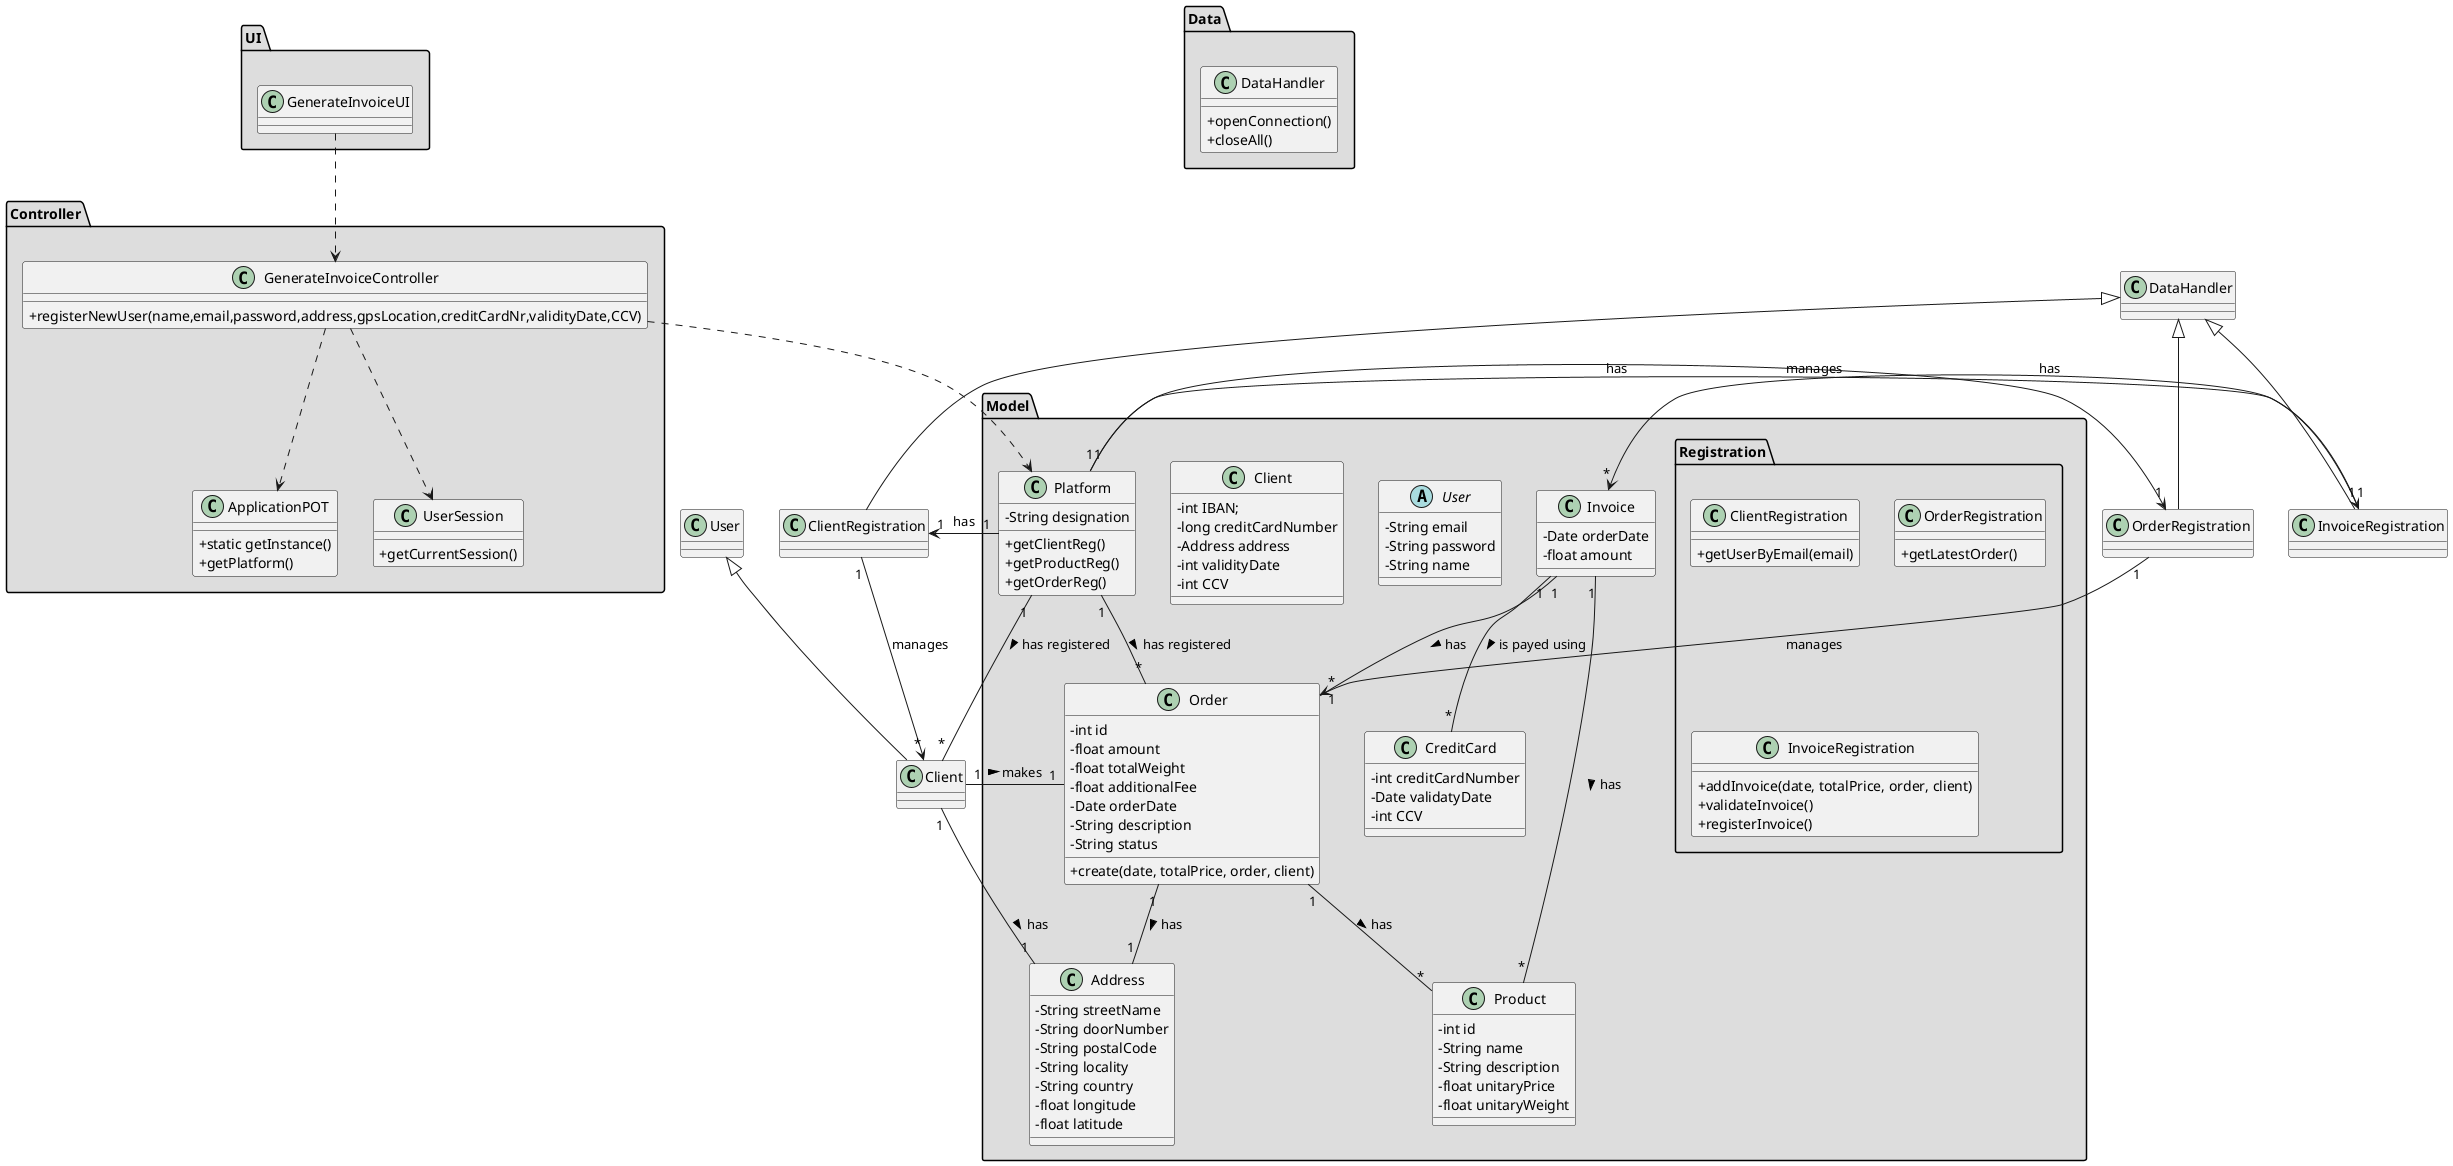 @startuml
skinparam classAttributeIconSize 0

package "UI" #DDDDDD {
class GenerateInvoiceUI{

}
}


package "Controller" #DDDDDD {
class GenerateInvoiceController{
+registerNewUser(name,email,password,address,gpsLocation,creditCardNr,validityDate,CCV)
}

class ApplicationPOT
{
  +static getInstance()
  +getPlatform()
}

class UserSession
{
  +getCurrentSession()
}
}


package "Model" #DDDDDD {
class Platform {
  -String designation
  +getClientReg()
  +getProductReg()
  +getOrderReg()
}
package "Registration" #DDDDDD {
 class ClientRegistration{
     +getUserByEmail(email)
 }

  class OrderRegistration{
       +getLatestOrder()
   }

   class InvoiceRegistration{
          +addInvoice(date, totalPrice, order, client)
          +validateInvoice()
          +registerInvoice()
      }
 }
}

package "Model" #DDDDDD {
abstract class User{
-String email
-String password
-String name
}

class Client{
-int IBAN;
-long creditCardNumber
-Address address
-int validityDate
-int CCV
}

class Address{
-   String streetName
-   String doorNumber
-   String postalCode
-   String locality
-   String country
-   float longitude
-   float latitude
}

class Order{
-   int id
-   float amount
-   float totalWeight
-   float additionalFee
-   Date orderDate
-   String description
-   String status
+create(date, totalPrice, order, client)
}

class Product{
-   int id
-   String name
-   String description
-   float unitaryPrice
-   float unitaryWeight
}

class Invoice{
-   Date orderDate
-   float amount
}

class CreditCard{
-   int creditCardNumber
-   Date validatyDate
-   int CCV
}

}


package "Data" #DDDDDD {
class DataHandler{
    +openConnection()
    +closeAll()
}
}

class ClientRegistration extends DataHandler
class InvoiceRegistration extends DataHandler
class OrderRegistration extends DataHandler

class Client extends User

GenerateInvoiceUI ..> GenerateInvoiceController
GenerateInvoiceController ..> Platform
GenerateInvoiceController ..> ApplicationPOT
GenerateInvoiceController ..> UserSession
Platform "1" --> "1" ClientRegistration : has
Platform "1" --> "1" OrderRegistration : has
Platform "1" --> "1" InvoiceRegistration : has
ClientRegistration "1" --> "*" Client : manages
InvoiceRegistration "1" --> "*" Invoice : manages
OrderRegistration "1" --> "*" Order : manages

Platform "1" -- "*" Client : has registered >
Platform "1" -- "*" Order : has registered >
Order "1" -- "*" Product : has >
Client "1" -- "1" Order : makes >
Client "1" -- "1" Address : has >
Order "1" -- "1" Address : has >
Invoice "1" -- "1" Order : has >
Invoice "1" -- "*" Product : has >
Invoice "1" -- "*" CreditCard : is payed using >

@enduml